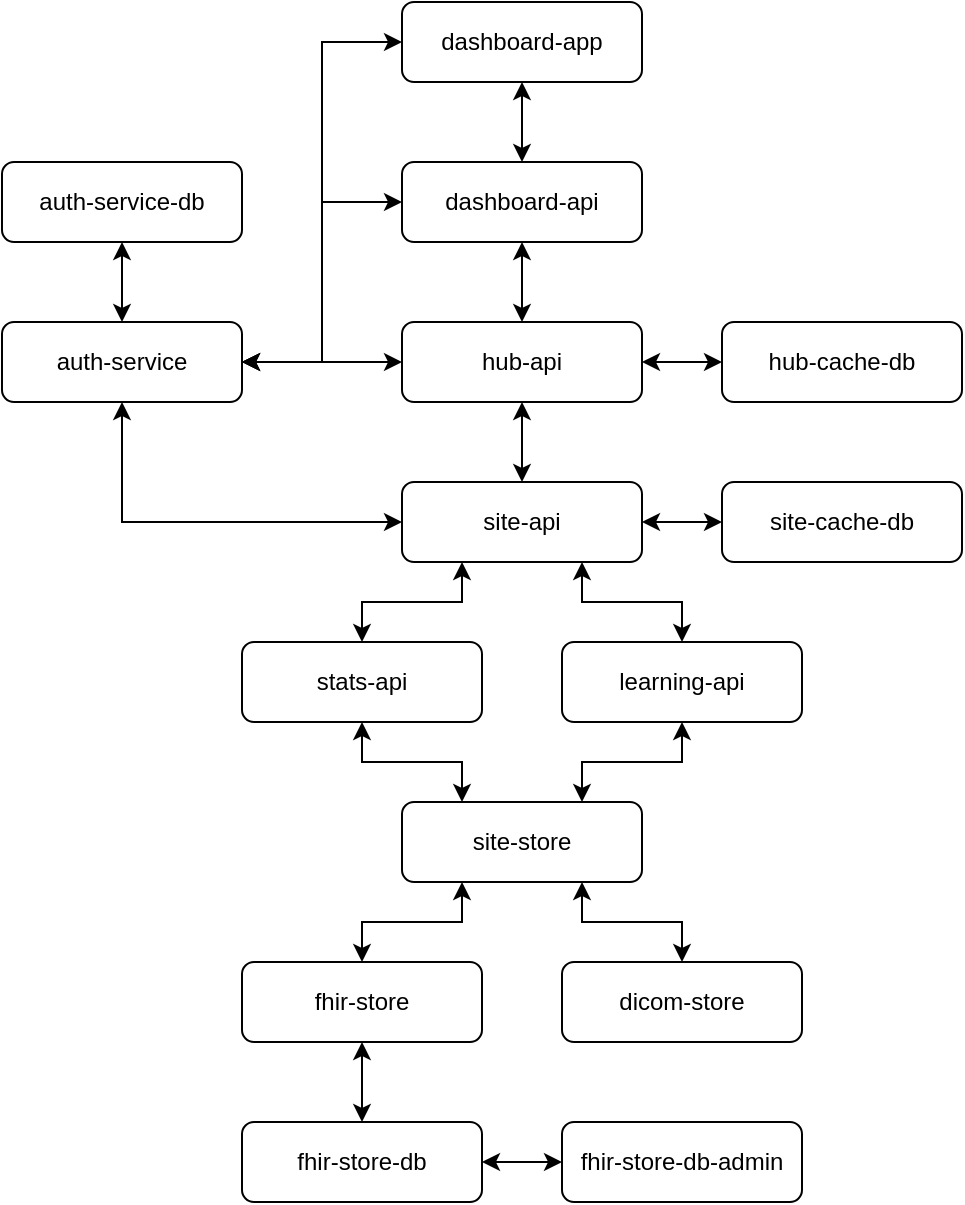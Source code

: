 <mxfile version="20.4.0" type="github">
  <diagram id="A6mGiJX77Anee0y3DD2L" name="Page-1">
    <mxGraphModel dx="911" dy="676" grid="1" gridSize="10" guides="1" tooltips="1" connect="1" arrows="1" fold="1" page="1" pageScale="1" pageWidth="5000" pageHeight="5000" math="0" shadow="0">
      <root>
        <mxCell id="0" />
        <mxCell id="1" parent="0" />
        <mxCell id="w7y_vHv0rKMgLHtO9g_5-16" style="edgeStyle=orthogonalEdgeStyle;rounded=0;orthogonalLoop=1;jettySize=auto;html=1;exitX=0.5;exitY=0;exitDx=0;exitDy=0;startArrow=classic;startFill=1;" edge="1" parent="1" source="w7y_vHv0rKMgLHtO9g_5-1" target="w7y_vHv0rKMgLHtO9g_5-15">
          <mxGeometry relative="1" as="geometry" />
        </mxCell>
        <mxCell id="w7y_vHv0rKMgLHtO9g_5-30" style="edgeStyle=orthogonalEdgeStyle;rounded=0;orthogonalLoop=1;jettySize=auto;html=1;exitX=1;exitY=0.5;exitDx=0;exitDy=0;startArrow=classic;startFill=1;" edge="1" parent="1" source="w7y_vHv0rKMgLHtO9g_5-1" target="w7y_vHv0rKMgLHtO9g_5-29">
          <mxGeometry relative="1" as="geometry" />
        </mxCell>
        <mxCell id="w7y_vHv0rKMgLHtO9g_5-1" value="hub-api" style="rounded=1;whiteSpace=wrap;html=1;" vertex="1" parent="1">
          <mxGeometry x="280" y="200" width="120" height="40" as="geometry" />
        </mxCell>
        <mxCell id="w7y_vHv0rKMgLHtO9g_5-14" style="edgeStyle=orthogonalEdgeStyle;rounded=0;orthogonalLoop=1;jettySize=auto;html=1;exitX=0.5;exitY=0;exitDx=0;exitDy=0;startArrow=classic;startFill=1;" edge="1" parent="1" source="w7y_vHv0rKMgLHtO9g_5-4" target="w7y_vHv0rKMgLHtO9g_5-1">
          <mxGeometry relative="1" as="geometry" />
        </mxCell>
        <mxCell id="w7y_vHv0rKMgLHtO9g_5-31" style="edgeStyle=orthogonalEdgeStyle;rounded=0;orthogonalLoop=1;jettySize=auto;html=1;exitX=0.25;exitY=1;exitDx=0;exitDy=0;entryX=0.5;entryY=0;entryDx=0;entryDy=0;startArrow=classic;startFill=1;" edge="1" parent="1" source="w7y_vHv0rKMgLHtO9g_5-4" target="w7y_vHv0rKMgLHtO9g_5-6">
          <mxGeometry relative="1" as="geometry" />
        </mxCell>
        <mxCell id="w7y_vHv0rKMgLHtO9g_5-32" style="edgeStyle=orthogonalEdgeStyle;rounded=0;orthogonalLoop=1;jettySize=auto;html=1;exitX=0.75;exitY=1;exitDx=0;exitDy=0;startArrow=classic;startFill=1;" edge="1" parent="1" source="w7y_vHv0rKMgLHtO9g_5-4" target="w7y_vHv0rKMgLHtO9g_5-7">
          <mxGeometry relative="1" as="geometry" />
        </mxCell>
        <mxCell id="w7y_vHv0rKMgLHtO9g_5-33" style="edgeStyle=orthogonalEdgeStyle;rounded=0;orthogonalLoop=1;jettySize=auto;html=1;exitX=1;exitY=0.5;exitDx=0;exitDy=0;startArrow=classic;startFill=1;" edge="1" parent="1" source="w7y_vHv0rKMgLHtO9g_5-4" target="w7y_vHv0rKMgLHtO9g_5-8">
          <mxGeometry relative="1" as="geometry" />
        </mxCell>
        <mxCell id="w7y_vHv0rKMgLHtO9g_5-4" value="site-api" style="rounded=1;whiteSpace=wrap;html=1;" vertex="1" parent="1">
          <mxGeometry x="280" y="280" width="120" height="40" as="geometry" />
        </mxCell>
        <mxCell id="w7y_vHv0rKMgLHtO9g_5-6" value="stats-api" style="rounded=1;whiteSpace=wrap;html=1;" vertex="1" parent="1">
          <mxGeometry x="200" y="360" width="120" height="40" as="geometry" />
        </mxCell>
        <mxCell id="w7y_vHv0rKMgLHtO9g_5-7" value="learning-api" style="rounded=1;whiteSpace=wrap;html=1;" vertex="1" parent="1">
          <mxGeometry x="360" y="360" width="120" height="40" as="geometry" />
        </mxCell>
        <mxCell id="w7y_vHv0rKMgLHtO9g_5-8" value="site-cache-db" style="rounded=1;whiteSpace=wrap;html=1;" vertex="1" parent="1">
          <mxGeometry x="440" y="280" width="120" height="40" as="geometry" />
        </mxCell>
        <mxCell id="w7y_vHv0rKMgLHtO9g_5-18" style="edgeStyle=orthogonalEdgeStyle;rounded=0;orthogonalLoop=1;jettySize=auto;html=1;exitX=0.5;exitY=0;exitDx=0;exitDy=0;startArrow=classic;startFill=1;" edge="1" parent="1" source="w7y_vHv0rKMgLHtO9g_5-15" target="w7y_vHv0rKMgLHtO9g_5-17">
          <mxGeometry relative="1" as="geometry" />
        </mxCell>
        <mxCell id="w7y_vHv0rKMgLHtO9g_5-15" value="dashboard-api" style="rounded=1;whiteSpace=wrap;html=1;" vertex="1" parent="1">
          <mxGeometry x="280" y="120" width="120" height="40" as="geometry" />
        </mxCell>
        <mxCell id="w7y_vHv0rKMgLHtO9g_5-17" value="dashboard-app" style="rounded=1;whiteSpace=wrap;html=1;" vertex="1" parent="1">
          <mxGeometry x="280" y="40" width="120" height="40" as="geometry" />
        </mxCell>
        <mxCell id="w7y_vHv0rKMgLHtO9g_5-21" style="edgeStyle=orthogonalEdgeStyle;rounded=0;orthogonalLoop=1;jettySize=auto;html=1;exitX=0.5;exitY=0;exitDx=0;exitDy=0;entryX=0.5;entryY=1;entryDx=0;entryDy=0;startArrow=classic;startFill=1;" edge="1" parent="1" source="w7y_vHv0rKMgLHtO9g_5-19" target="w7y_vHv0rKMgLHtO9g_5-20">
          <mxGeometry relative="1" as="geometry" />
        </mxCell>
        <mxCell id="w7y_vHv0rKMgLHtO9g_5-24" style="edgeStyle=orthogonalEdgeStyle;rounded=0;orthogonalLoop=1;jettySize=auto;html=1;exitX=1;exitY=0.5;exitDx=0;exitDy=0;entryX=0;entryY=0.5;entryDx=0;entryDy=0;startArrow=classic;startFill=1;" edge="1" parent="1" source="w7y_vHv0rKMgLHtO9g_5-19" target="w7y_vHv0rKMgLHtO9g_5-1">
          <mxGeometry relative="1" as="geometry" />
        </mxCell>
        <mxCell id="w7y_vHv0rKMgLHtO9g_5-44" style="edgeStyle=orthogonalEdgeStyle;rounded=0;orthogonalLoop=1;jettySize=auto;html=1;exitX=0.5;exitY=1;exitDx=0;exitDy=0;entryX=0;entryY=0.5;entryDx=0;entryDy=0;startArrow=classic;startFill=1;" edge="1" parent="1" source="w7y_vHv0rKMgLHtO9g_5-19" target="w7y_vHv0rKMgLHtO9g_5-4">
          <mxGeometry relative="1" as="geometry" />
        </mxCell>
        <mxCell id="w7y_vHv0rKMgLHtO9g_5-47" style="edgeStyle=orthogonalEdgeStyle;rounded=0;orthogonalLoop=1;jettySize=auto;html=1;exitX=1;exitY=0.5;exitDx=0;exitDy=0;entryX=0;entryY=0.5;entryDx=0;entryDy=0;startArrow=classic;startFill=1;" edge="1" parent="1" source="w7y_vHv0rKMgLHtO9g_5-19" target="w7y_vHv0rKMgLHtO9g_5-17">
          <mxGeometry relative="1" as="geometry" />
        </mxCell>
        <mxCell id="w7y_vHv0rKMgLHtO9g_5-48" style="edgeStyle=orthogonalEdgeStyle;rounded=0;orthogonalLoop=1;jettySize=auto;html=1;exitX=1;exitY=0.5;exitDx=0;exitDy=0;entryX=0;entryY=0.5;entryDx=0;entryDy=0;startArrow=classic;startFill=1;" edge="1" parent="1" source="w7y_vHv0rKMgLHtO9g_5-19" target="w7y_vHv0rKMgLHtO9g_5-15">
          <mxGeometry relative="1" as="geometry" />
        </mxCell>
        <mxCell id="w7y_vHv0rKMgLHtO9g_5-19" value="auth-service" style="rounded=1;whiteSpace=wrap;html=1;" vertex="1" parent="1">
          <mxGeometry x="80" y="200" width="120" height="40" as="geometry" />
        </mxCell>
        <mxCell id="w7y_vHv0rKMgLHtO9g_5-20" value="auth-service-db" style="rounded=1;whiteSpace=wrap;html=1;" vertex="1" parent="1">
          <mxGeometry x="80" y="120" width="120" height="40" as="geometry" />
        </mxCell>
        <mxCell id="w7y_vHv0rKMgLHtO9g_5-29" value="hub-cache-db" style="rounded=1;whiteSpace=wrap;html=1;" vertex="1" parent="1">
          <mxGeometry x="440" y="200" width="120" height="40" as="geometry" />
        </mxCell>
        <mxCell id="w7y_vHv0rKMgLHtO9g_5-43" style="edgeStyle=orthogonalEdgeStyle;rounded=0;orthogonalLoop=1;jettySize=auto;html=1;exitX=0.5;exitY=1;exitDx=0;exitDy=0;startArrow=classic;startFill=1;" edge="1" parent="1" source="w7y_vHv0rKMgLHtO9g_5-34" target="w7y_vHv0rKMgLHtO9g_5-35">
          <mxGeometry relative="1" as="geometry" />
        </mxCell>
        <mxCell id="w7y_vHv0rKMgLHtO9g_5-34" value="fhir-store" style="rounded=1;whiteSpace=wrap;html=1;" vertex="1" parent="1">
          <mxGeometry x="200" y="520" width="120" height="40" as="geometry" />
        </mxCell>
        <mxCell id="w7y_vHv0rKMgLHtO9g_5-46" style="edgeStyle=orthogonalEdgeStyle;rounded=0;orthogonalLoop=1;jettySize=auto;html=1;exitX=1;exitY=0.5;exitDx=0;exitDy=0;startArrow=classic;startFill=1;" edge="1" parent="1" source="w7y_vHv0rKMgLHtO9g_5-35" target="w7y_vHv0rKMgLHtO9g_5-45">
          <mxGeometry relative="1" as="geometry" />
        </mxCell>
        <mxCell id="w7y_vHv0rKMgLHtO9g_5-35" value="fhir-store-db" style="rounded=1;whiteSpace=wrap;html=1;" vertex="1" parent="1">
          <mxGeometry x="200" y="600" width="120" height="40" as="geometry" />
        </mxCell>
        <mxCell id="w7y_vHv0rKMgLHtO9g_5-38" style="edgeStyle=orthogonalEdgeStyle;rounded=0;orthogonalLoop=1;jettySize=auto;html=1;exitX=0.25;exitY=0;exitDx=0;exitDy=0;startArrow=classic;startFill=1;" edge="1" parent="1" source="w7y_vHv0rKMgLHtO9g_5-37" target="w7y_vHv0rKMgLHtO9g_5-6">
          <mxGeometry relative="1" as="geometry" />
        </mxCell>
        <mxCell id="w7y_vHv0rKMgLHtO9g_5-39" style="edgeStyle=orthogonalEdgeStyle;rounded=0;orthogonalLoop=1;jettySize=auto;html=1;exitX=0.75;exitY=0;exitDx=0;exitDy=0;startArrow=classic;startFill=1;" edge="1" parent="1" source="w7y_vHv0rKMgLHtO9g_5-37" target="w7y_vHv0rKMgLHtO9g_5-7">
          <mxGeometry relative="1" as="geometry" />
        </mxCell>
        <mxCell id="w7y_vHv0rKMgLHtO9g_5-40" style="edgeStyle=orthogonalEdgeStyle;rounded=0;orthogonalLoop=1;jettySize=auto;html=1;exitX=0.25;exitY=1;exitDx=0;exitDy=0;startArrow=classic;startFill=1;" edge="1" parent="1" source="w7y_vHv0rKMgLHtO9g_5-37" target="w7y_vHv0rKMgLHtO9g_5-34">
          <mxGeometry relative="1" as="geometry" />
        </mxCell>
        <mxCell id="w7y_vHv0rKMgLHtO9g_5-42" style="edgeStyle=orthogonalEdgeStyle;rounded=0;orthogonalLoop=1;jettySize=auto;html=1;exitX=0.75;exitY=1;exitDx=0;exitDy=0;startArrow=classic;startFill=1;" edge="1" parent="1" source="w7y_vHv0rKMgLHtO9g_5-37" target="w7y_vHv0rKMgLHtO9g_5-41">
          <mxGeometry relative="1" as="geometry" />
        </mxCell>
        <mxCell id="w7y_vHv0rKMgLHtO9g_5-37" value="site-store" style="rounded=1;whiteSpace=wrap;html=1;" vertex="1" parent="1">
          <mxGeometry x="280" y="440" width="120" height="40" as="geometry" />
        </mxCell>
        <mxCell id="w7y_vHv0rKMgLHtO9g_5-41" value="dicom-store" style="rounded=1;whiteSpace=wrap;html=1;" vertex="1" parent="1">
          <mxGeometry x="360" y="520" width="120" height="40" as="geometry" />
        </mxCell>
        <mxCell id="w7y_vHv0rKMgLHtO9g_5-45" value="fhir-store-db-admin" style="rounded=1;whiteSpace=wrap;html=1;" vertex="1" parent="1">
          <mxGeometry x="360" y="600" width="120" height="40" as="geometry" />
        </mxCell>
      </root>
    </mxGraphModel>
  </diagram>
</mxfile>
